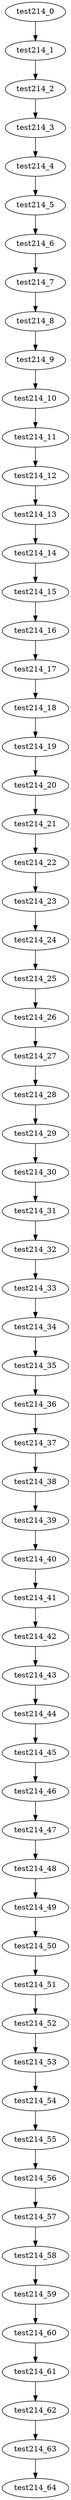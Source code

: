 digraph G {
test214_0->test214_1;
test214_1->test214_2;
test214_2->test214_3;
test214_3->test214_4;
test214_4->test214_5;
test214_5->test214_6;
test214_6->test214_7;
test214_7->test214_8;
test214_8->test214_9;
test214_9->test214_10;
test214_10->test214_11;
test214_11->test214_12;
test214_12->test214_13;
test214_13->test214_14;
test214_14->test214_15;
test214_15->test214_16;
test214_16->test214_17;
test214_17->test214_18;
test214_18->test214_19;
test214_19->test214_20;
test214_20->test214_21;
test214_21->test214_22;
test214_22->test214_23;
test214_23->test214_24;
test214_24->test214_25;
test214_25->test214_26;
test214_26->test214_27;
test214_27->test214_28;
test214_28->test214_29;
test214_29->test214_30;
test214_30->test214_31;
test214_31->test214_32;
test214_32->test214_33;
test214_33->test214_34;
test214_34->test214_35;
test214_35->test214_36;
test214_36->test214_37;
test214_37->test214_38;
test214_38->test214_39;
test214_39->test214_40;
test214_40->test214_41;
test214_41->test214_42;
test214_42->test214_43;
test214_43->test214_44;
test214_44->test214_45;
test214_45->test214_46;
test214_46->test214_47;
test214_47->test214_48;
test214_48->test214_49;
test214_49->test214_50;
test214_50->test214_51;
test214_51->test214_52;
test214_52->test214_53;
test214_53->test214_54;
test214_54->test214_55;
test214_55->test214_56;
test214_56->test214_57;
test214_57->test214_58;
test214_58->test214_59;
test214_59->test214_60;
test214_60->test214_61;
test214_61->test214_62;
test214_62->test214_63;
test214_63->test214_64;

}
